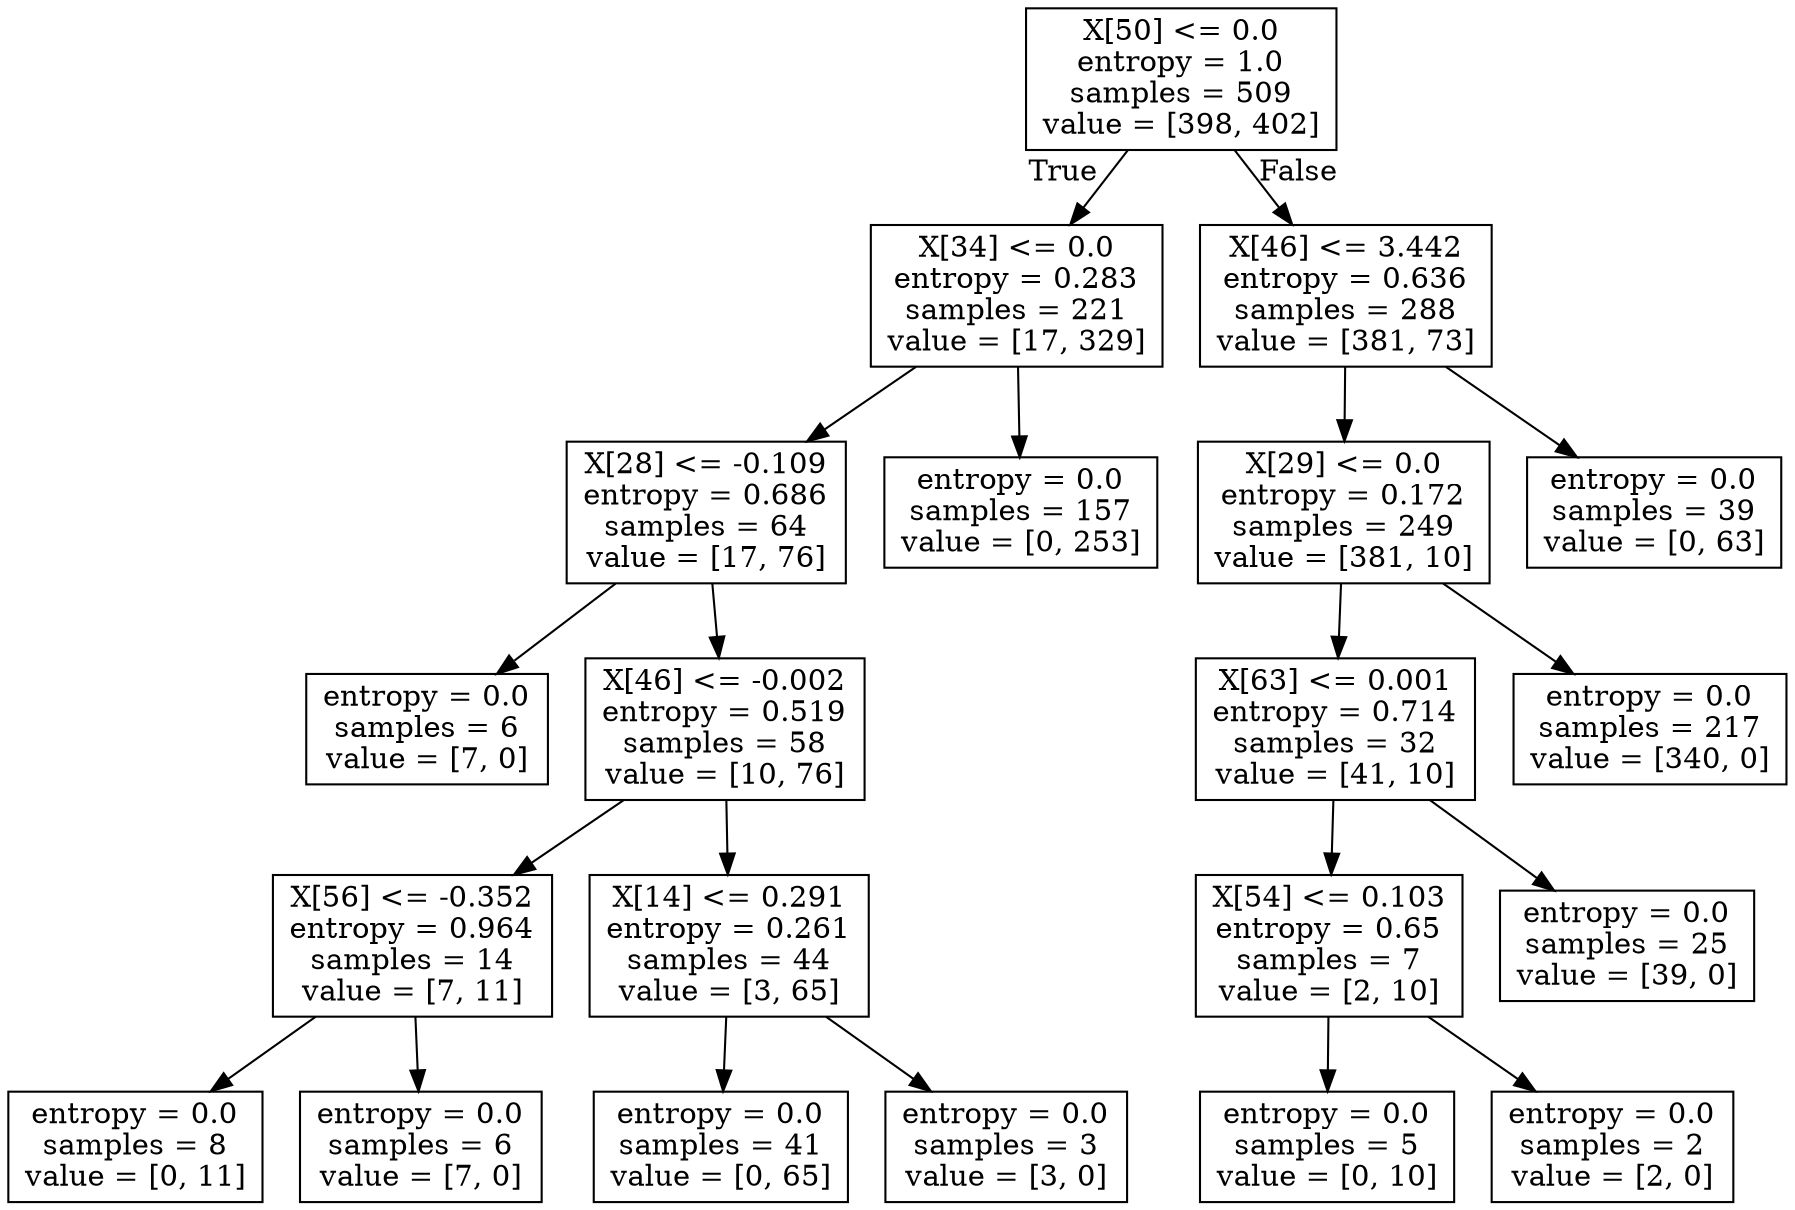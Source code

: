 digraph Tree {
node [shape=box] ;
0 [label="X[50] <= 0.0\nentropy = 1.0\nsamples = 509\nvalue = [398, 402]"] ;
1 [label="X[34] <= 0.0\nentropy = 0.283\nsamples = 221\nvalue = [17, 329]"] ;
0 -> 1 [labeldistance=2.5, labelangle=45, headlabel="True"] ;
2 [label="X[28] <= -0.109\nentropy = 0.686\nsamples = 64\nvalue = [17, 76]"] ;
1 -> 2 ;
3 [label="entropy = 0.0\nsamples = 6\nvalue = [7, 0]"] ;
2 -> 3 ;
4 [label="X[46] <= -0.002\nentropy = 0.519\nsamples = 58\nvalue = [10, 76]"] ;
2 -> 4 ;
5 [label="X[56] <= -0.352\nentropy = 0.964\nsamples = 14\nvalue = [7, 11]"] ;
4 -> 5 ;
6 [label="entropy = 0.0\nsamples = 8\nvalue = [0, 11]"] ;
5 -> 6 ;
7 [label="entropy = 0.0\nsamples = 6\nvalue = [7, 0]"] ;
5 -> 7 ;
8 [label="X[14] <= 0.291\nentropy = 0.261\nsamples = 44\nvalue = [3, 65]"] ;
4 -> 8 ;
9 [label="entropy = 0.0\nsamples = 41\nvalue = [0, 65]"] ;
8 -> 9 ;
10 [label="entropy = 0.0\nsamples = 3\nvalue = [3, 0]"] ;
8 -> 10 ;
11 [label="entropy = 0.0\nsamples = 157\nvalue = [0, 253]"] ;
1 -> 11 ;
12 [label="X[46] <= 3.442\nentropy = 0.636\nsamples = 288\nvalue = [381, 73]"] ;
0 -> 12 [labeldistance=2.5, labelangle=-45, headlabel="False"] ;
13 [label="X[29] <= 0.0\nentropy = 0.172\nsamples = 249\nvalue = [381, 10]"] ;
12 -> 13 ;
14 [label="X[63] <= 0.001\nentropy = 0.714\nsamples = 32\nvalue = [41, 10]"] ;
13 -> 14 ;
15 [label="X[54] <= 0.103\nentropy = 0.65\nsamples = 7\nvalue = [2, 10]"] ;
14 -> 15 ;
16 [label="entropy = 0.0\nsamples = 5\nvalue = [0, 10]"] ;
15 -> 16 ;
17 [label="entropy = 0.0\nsamples = 2\nvalue = [2, 0]"] ;
15 -> 17 ;
18 [label="entropy = 0.0\nsamples = 25\nvalue = [39, 0]"] ;
14 -> 18 ;
19 [label="entropy = 0.0\nsamples = 217\nvalue = [340, 0]"] ;
13 -> 19 ;
20 [label="entropy = 0.0\nsamples = 39\nvalue = [0, 63]"] ;
12 -> 20 ;
}